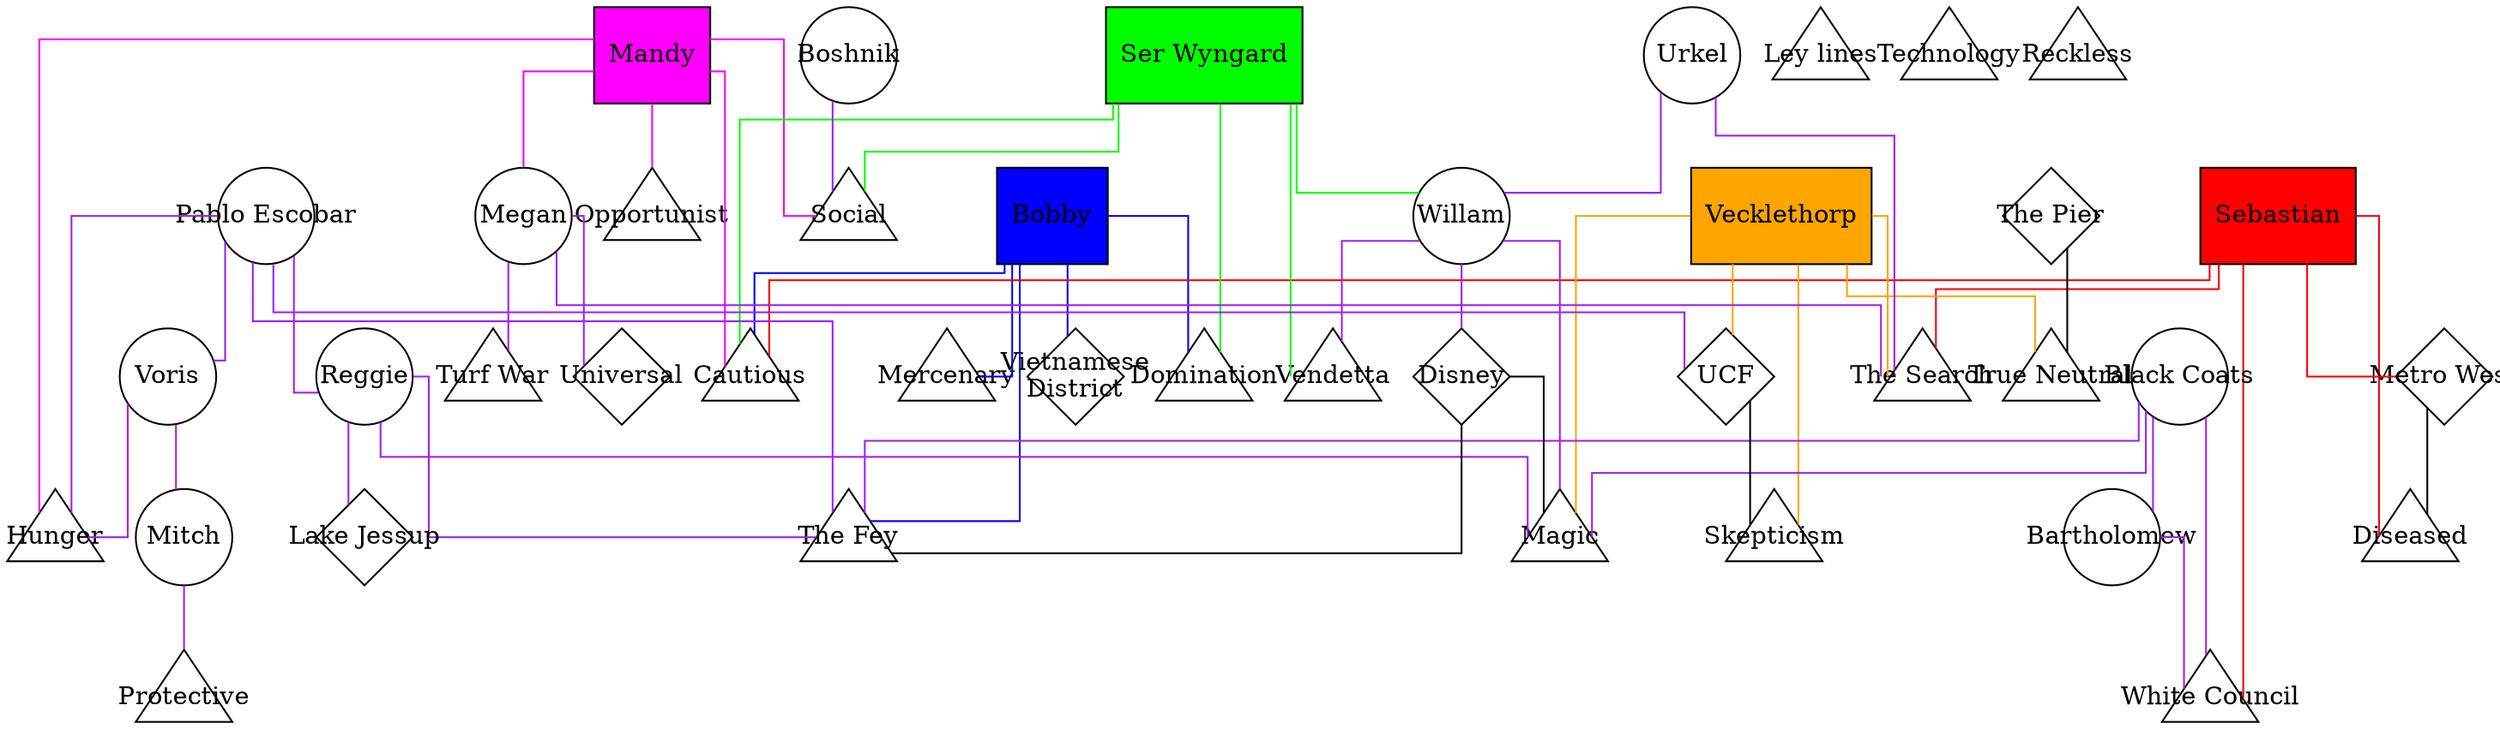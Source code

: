 graph might_of_aurora
{
	graph [overlap=scale, splines=ortho]
	node [fixedsize="true", width="0.75", height="0.75"]

// ==================== PLAYER CHARACTERS ====================
	subgraph pcs
	{
		node [fixedsize="false", shape=box, style="filled"]
		mandy [label="Mandy", fillcolor="magenta"]
		bobby [label="Bobby", fillcolor="blue"]
		sebastian [label="Sebastian", fillcolor="red"]
		vecklethorp [label="Vecklethorp", fillcolor="orange"]
		wyngard [label="Ser Wyngard", fillcolor="green"]
	}

// ==================== ASPECTS ====================
	subgraph aspects
	{
		node [shape=triangle, regular=true]
		search [label="The Search"]
		war [label="Turf War"]
		magic [label="Magic"]
		fey [label="The Fey"]
		lines [label="Ley lines"]
		domination [label="Domination"]
		vendetta [label="Vendetta"]
		opportunist [label="Opportunist"]
		hunger [label="Hunger"]
		diseased [label="Diseased"]
		mercenary [label="Mercenary"]
		council [label="White Council"]
		cautious [label="Cautious"]
		neutral [label="True Neutral"]
		skepticism [label="Skepticism"]
		social [label="Social"]
		protective [label="Protective"]
		technology [label="Technology"]
		reckless [label="Reckless"]
	}

// ==================== FACES ====================
	subgraph faces
	{
		node [shape="circle"]
		urkel [label="Urkel"]
		megan [label="Megan"]
		willam [label="Willam"]
		coats [label="Black Coats"]
		escobar [label="Pablo Escobar"]
		reggie [label="Reggie"]
		bartholomew [label="Bartholomew"]
		boshnik [label="Boshnik"]
		voris [label="Voris"]
		mitch [label="Mitch"]
	}

// ==================== LOCATIONS ====================
	subgraph locations
	{
		node [shape="diamond"]
		ucf [label="UCF"]
		universal [label="Universal"]
		disney [label="Disney"]
		pier [label="The Pier"]
		metro [label="Metro West"]
		jessup [label="Lake Jessup"]
		viet [label="Vietnamese\nDistrict"]
	}

// ==================== PLAYER CHARACTER GROUPS ====================

	// Mandy (Travis)
	subgraph mandy_links
	{
		edge [color="magenta"]
		mandy
		mandy -- hunger
		mandy -- cautious
		mandy -- opportunist
		mandy -- social
		mandy -- megan
	}

	// Bobby (Steve)
	subgraph bobby_links
	{
		edge [color="blue"]
		bobby
		bobby -- fey
		bobby -- domination
		bobby -- cautious
		bobby -- mercenary
		bobby -- viet
	}

	// Sebastian (Roscoe)
	subgraph sebastian_links
	{
		edge [color="red"]
		sebastian

		// High Concept
		sebastian -- search

		// Motivation
		sebastian -- diseased

		// Trouble
		sebastian -- council

		// Aspects
		sebastian -- cautious

		// Locations
		sebastian -- metro

	}

	// Vecklethorp (Erik)
	subgraph vecklethorp_links
	{
		edge [color="orange"]
		vecklethorp
		vecklethorp -- search
		vecklethorp -- magic
		vecklethorp -- neutral
		vecklethorp -- skepticism
		vecklethorp -- ucf
	}

	// Wyngard (Chris)
	subgraph wyngard_links
	{
		edge [color="green"]
		wyngard
		wyngard -- vendetta
		wyngard -- domination
		wyngard -- cautious
		wyngard -- social
		wyngard -- willam
	}

// ==================== FACE GROUPS ====================
	subgraph face_links
	{
		edge [color="purple"]
		urkel -- search
		urkel -- willam
		megan -- search
		megan -- war
		megan -- universal
		willam -- vendetta
		willam -- disney
		willam -- magic
		coats -- magic
		coats -- bartholomew
		coats -- council
		coats -- fey
		escobar -- ucf
		escobar -- fey
		escobar -- voris
		escobar -- reggie
		escobar -- hunger
		reggie -- jessup
		reggie -- magic
		reggie -- fey
		bartholomew -- council
		boshnik -- social
		voris -- hunger
		voris -- mitch
		mitch -- protective
	}

// ==================== LOCATION GROUPS ====================

	subgraph location_links
	{
		ucf -- skepticism
		disney -- fey
		disney -- magic
		pier -- neutral
		metro -- diseased
	}

}

/*graph g {
	a -- b
	a [label="hello",shape=ellipse,fillcolor="burlywood",style="filled"];
	b [label="graphviz",shape=box,fillcolor="palegreen",style="filled,rounded"];
}*/
